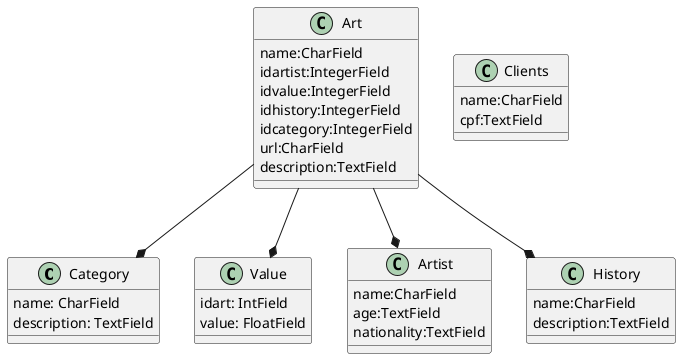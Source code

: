 @startuml
class Category{
    name: CharField
    description: TextField
}

class Value{
    idart: IntField
    value: FloatField
}

class Artist{
     name:CharField 
     age:TextField
     nationality:TextField
}

class Art{
     name:CharField
     idartist:IntegerField
     idvalue:IntegerField
     idhistory:IntegerField
     idcategory:IntegerField
     url:CharField
     description:TextField
}

class History{
      name:CharField
      description:TextField
}

class Clients{
      name:CharField
      cpf:TextField
}

Art --* Category
Art --* Artist
Art --* History
Art --* Value





'tipos de dados para formularios webs
'CharField
'TextField
'DateTimeField
'BooleanField
'ImageField
'FileField
'DateField
'ForeignKey
'EmailField
'CharField CHOICES
@enduml